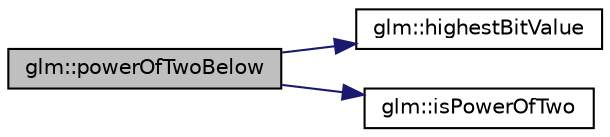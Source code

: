 digraph "glm::powerOfTwoBelow"
{
 // LATEX_PDF_SIZE
  edge [fontname="Helvetica",fontsize="10",labelfontname="Helvetica",labelfontsize="10"];
  node [fontname="Helvetica",fontsize="10",shape=record];
  rankdir="LR";
  Node1 [label="glm::powerOfTwoBelow",height=0.2,width=0.4,color="black", fillcolor="grey75", style="filled", fontcolor="black",tooltip=" "];
  Node1 -> Node2 [color="midnightblue",fontsize="10",style="solid",fontname="Helvetica"];
  Node2 [label="glm::highestBitValue",height=0.2,width=0.4,color="black", fillcolor="white", style="filled",URL="$group__gtx__bit.html#ga0dcc8fe7c3d3ad60dea409281efa3d05",tooltip=" "];
  Node1 -> Node3 [color="midnightblue",fontsize="10",style="solid",fontname="Helvetica"];
  Node3 [label="glm::isPowerOfTwo",height=0.2,width=0.4,color="black", fillcolor="white", style="filled",URL="$group__gtc__round.html#gaebf826fbb6e0a70eeaab0792d89b25ec",tooltip=" "];
}
